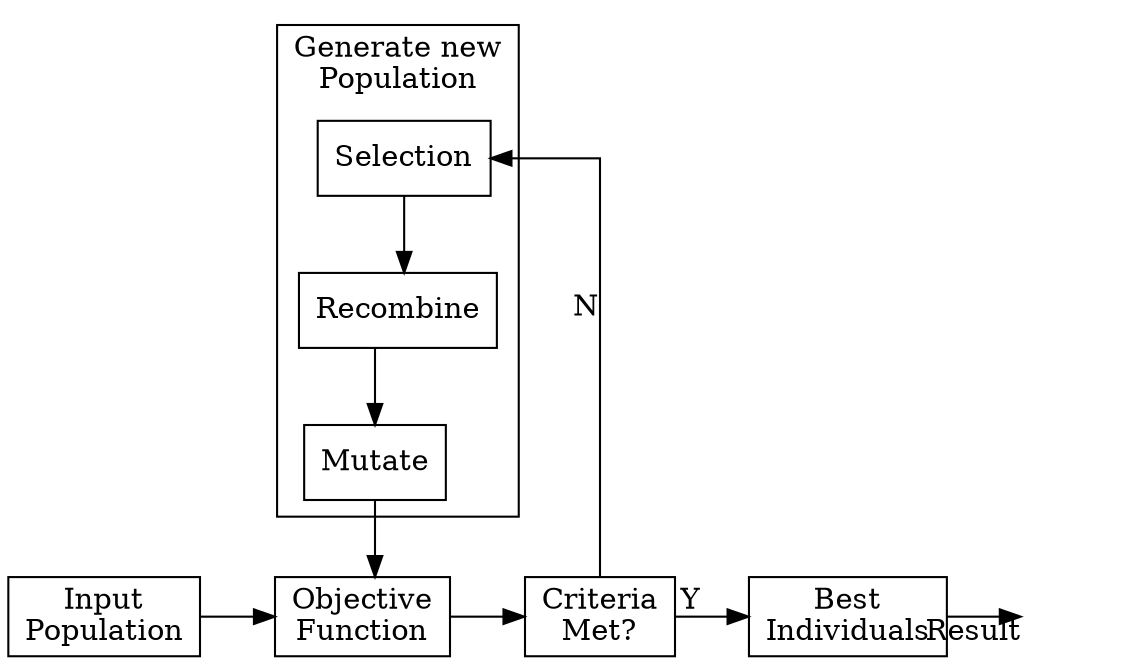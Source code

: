 digraph g {
	splines=ortho;
	node [shape=box];

	input [label="Input\nPopulation"];
	func [label="Objective\nFunction"];
	crit [label="Criteria\nMet?"];
	best [label="Best\nIndividuals"];
	input -> func -> crit;
	crit -> best [label="Y"];

	subgraph cluster_o{
		label = "Generate new\nPopulation";
		Selection -> Recombine -> Mutate;
	}

	crit -> Selection [xlabel="N"];
	Mutate -> func;

	end [label="",shape=plaintext]
	best -> end [xlabel="Result"]
	{rank = same; input; func; crit; best;end;}
}